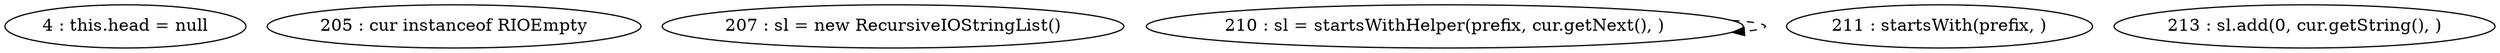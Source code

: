 digraph G {
"4 : this.head = null"
"205 : cur instanceof RIOEmpty"
"207 : sl = new RecursiveIOStringList()"
"210 : sl = startsWithHelper(prefix, cur.getNext(), )"
"210 : sl = startsWithHelper(prefix, cur.getNext(), )" -> "210 : sl = startsWithHelper(prefix, cur.getNext(), )" [style=dashed]
"211 : startsWith(prefix, )"
"213 : sl.add(0, cur.getString(), )"
}